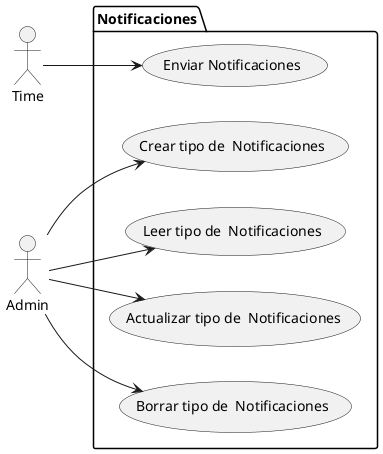 @startuml

left to right direction

actor Time as T
actor Admin as A

package Notificaciones{

   usecase "Enviar Notificaciones" as UC1

   usecase "Crear tipo de  Notificaciones" as UC2
   usecase "Leer tipo de  Notificaciones" as UC3
   usecase "Actualizar tipo de  Notificaciones" as UC4
   usecase "Borrar tipo de  Notificaciones" as UC5
}

T --> UC1


A --> UC2
A --> UC5
A --> UC3
A --> UC4



@enduml